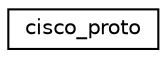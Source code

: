 digraph G
{
  edge [fontname="Helvetica",fontsize="10",labelfontname="Helvetica",labelfontsize="10"];
  node [fontname="Helvetica",fontsize="10",shape=record];
  rankdir="LR";
  Node1 [label="cisco_proto",height=0.2,width=0.4,color="black", fillcolor="white", style="filled",URL="$structcisco__proto.html"];
}

